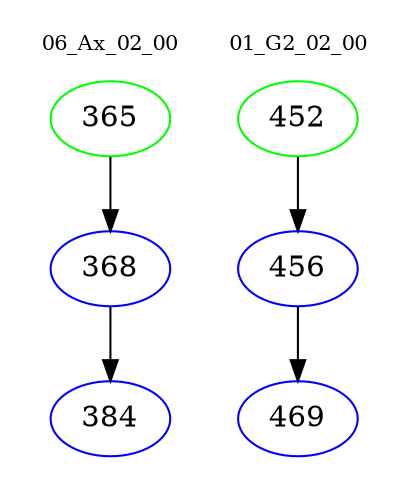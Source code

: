 digraph{
subgraph cluster_0 {
color = white
label = "06_Ax_02_00";
fontsize=10;
T0_365 [label="365", color="green"]
T0_365 -> T0_368 [color="black"]
T0_368 [label="368", color="blue"]
T0_368 -> T0_384 [color="black"]
T0_384 [label="384", color="blue"]
}
subgraph cluster_1 {
color = white
label = "01_G2_02_00";
fontsize=10;
T1_452 [label="452", color="green"]
T1_452 -> T1_456 [color="black"]
T1_456 [label="456", color="blue"]
T1_456 -> T1_469 [color="black"]
T1_469 [label="469", color="blue"]
}
}
